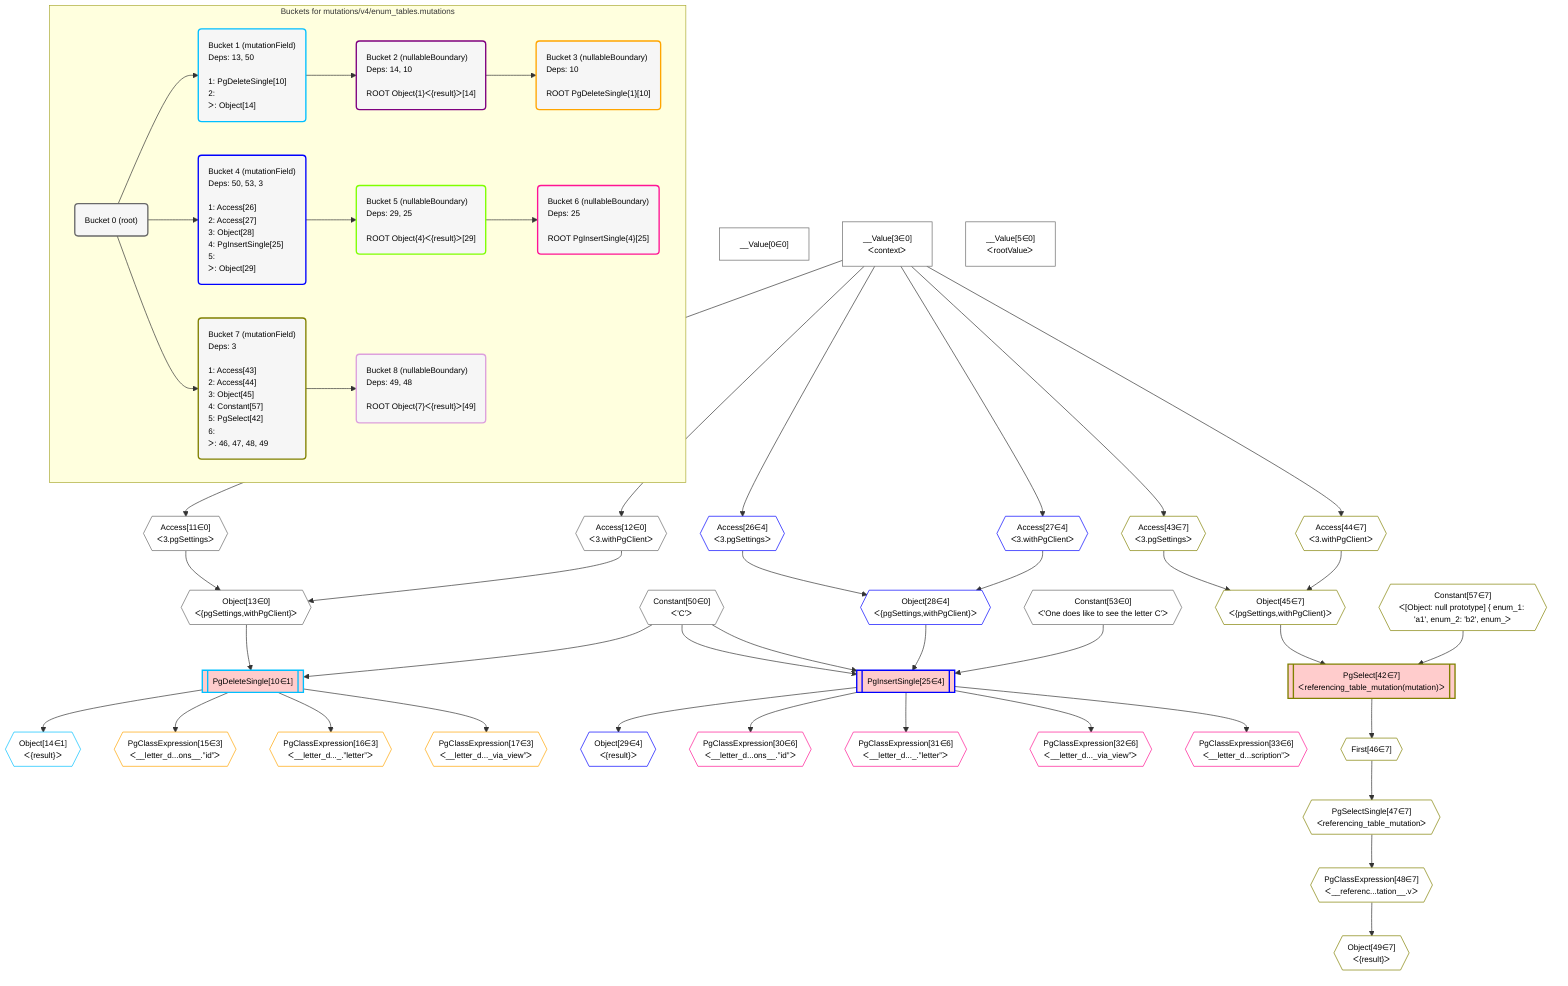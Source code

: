 %%{init: {'themeVariables': { 'fontSize': '12px'}}}%%
graph TD
    classDef path fill:#eee,stroke:#000,color:#000
    classDef plan fill:#fff,stroke-width:1px,color:#000
    classDef itemplan fill:#fff,stroke-width:2px,color:#000
    classDef unbatchedplan fill:#dff,stroke-width:1px,color:#000
    classDef sideeffectplan fill:#fcc,stroke-width:2px,color:#000
    classDef bucket fill:#f6f6f6,color:#000,stroke-width:2px,text-align:left


    %% define steps
    __Value0["__Value[0∈0]"]:::plan
    __Value3["__Value[3∈0]<br />ᐸcontextᐳ"]:::plan
    __Value5["__Value[5∈0]<br />ᐸrootValueᐳ"]:::plan
    Access11{{"Access[11∈0]<br />ᐸ3.pgSettingsᐳ"}}:::plan
    Access12{{"Access[12∈0]<br />ᐸ3.withPgClientᐳ"}}:::plan
    Object13{{"Object[13∈0]<br />ᐸ{pgSettings,withPgClient}ᐳ"}}:::plan
    Constant50{{"Constant[50∈0]<br />ᐸ'C'ᐳ"}}:::plan
    PgDeleteSingle10[["PgDeleteSingle[10∈1]"]]:::sideeffectplan
    Object14{{"Object[14∈1]<br />ᐸ{result}ᐳ"}}:::plan
    PgClassExpression15{{"PgClassExpression[15∈3]<br />ᐸ__letter_d...ons__.”id”ᐳ"}}:::plan
    PgClassExpression16{{"PgClassExpression[16∈3]<br />ᐸ__letter_d..._.”letter”ᐳ"}}:::plan
    PgClassExpression17{{"PgClassExpression[17∈3]<br />ᐸ__letter_d..._via_view”ᐳ"}}:::plan
    Access26{{"Access[26∈4]<br />ᐸ3.pgSettingsᐳ"}}:::plan
    Access27{{"Access[27∈4]<br />ᐸ3.withPgClientᐳ"}}:::plan
    Object28{{"Object[28∈4]<br />ᐸ{pgSettings,withPgClient}ᐳ"}}:::plan
    Constant53{{"Constant[53∈0]<br />ᐸ'One does like to see the letter C'ᐳ"}}:::plan
    PgInsertSingle25[["PgInsertSingle[25∈4]"]]:::sideeffectplan
    Object29{{"Object[29∈4]<br />ᐸ{result}ᐳ"}}:::plan
    PgClassExpression30{{"PgClassExpression[30∈6]<br />ᐸ__letter_d...ons__.”id”ᐳ"}}:::plan
    PgClassExpression31{{"PgClassExpression[31∈6]<br />ᐸ__letter_d..._.”letter”ᐳ"}}:::plan
    PgClassExpression32{{"PgClassExpression[32∈6]<br />ᐸ__letter_d..._via_view”ᐳ"}}:::plan
    PgClassExpression33{{"PgClassExpression[33∈6]<br />ᐸ__letter_d...scription”ᐳ"}}:::plan
    Access43{{"Access[43∈7]<br />ᐸ3.pgSettingsᐳ"}}:::plan
    Access44{{"Access[44∈7]<br />ᐸ3.withPgClientᐳ"}}:::plan
    Object45{{"Object[45∈7]<br />ᐸ{pgSettings,withPgClient}ᐳ"}}:::plan
    Constant57{{"Constant[57∈7]<br />ᐸ[Object: null prototype] { enum_1: 'a1', enum_2: 'b2', enum_ᐳ"}}:::plan
    PgSelect42[["PgSelect[42∈7]<br />ᐸreferencing_table_mutation(mutation)ᐳ"]]:::sideeffectplan
    First46{{"First[46∈7]"}}:::plan
    PgSelectSingle47{{"PgSelectSingle[47∈7]<br />ᐸreferencing_table_mutationᐳ"}}:::plan
    PgClassExpression48{{"PgClassExpression[48∈7]<br />ᐸ__referenc...tation__.vᐳ"}}:::plan
    Object49{{"Object[49∈7]<br />ᐸ{result}ᐳ"}}:::plan

    %% plan dependencies
    __Value3 --> Access11
    __Value3 --> Access12
    Access11 & Access12 --> Object13
    Object13 & Constant50 --> PgDeleteSingle10
    PgDeleteSingle10 --> Object14
    PgDeleteSingle10 --> PgClassExpression15
    PgDeleteSingle10 --> PgClassExpression16
    PgDeleteSingle10 --> PgClassExpression17
    __Value3 --> Access26
    __Value3 --> Access27
    Access26 & Access27 --> Object28
    Object28 & Constant50 & Constant50 & Constant53 --> PgInsertSingle25
    PgInsertSingle25 --> Object29
    PgInsertSingle25 --> PgClassExpression30
    PgInsertSingle25 --> PgClassExpression31
    PgInsertSingle25 --> PgClassExpression32
    PgInsertSingle25 --> PgClassExpression33
    __Value3 --> Access43
    __Value3 --> Access44
    Access43 & Access44 --> Object45
    Object45 & Constant57 --> PgSelect42
    PgSelect42 --> First46
    First46 --> PgSelectSingle47
    PgSelectSingle47 --> PgClassExpression48
    PgClassExpression48 --> Object49

    subgraph "Buckets for mutations/v4/enum_tables.mutations"
    Bucket0("Bucket 0 (root)"):::bucket
    classDef bucket0 stroke:#696969
    class Bucket0,__Value0,__Value3,__Value5,Access11,Access12,Object13,Constant50,Constant53 bucket0
    Bucket1("Bucket 1 (mutationField)<br />Deps: 13, 50<br /><br />1: PgDeleteSingle[10]<br />2: <br />ᐳ: Object[14]"):::bucket
    classDef bucket1 stroke:#00bfff
    class Bucket1,PgDeleteSingle10,Object14 bucket1
    Bucket2("Bucket 2 (nullableBoundary)<br />Deps: 14, 10<br /><br />ROOT Object{1}ᐸ{result}ᐳ[14]"):::bucket
    classDef bucket2 stroke:#7f007f
    class Bucket2 bucket2
    Bucket3("Bucket 3 (nullableBoundary)<br />Deps: 10<br /><br />ROOT PgDeleteSingle{1}[10]"):::bucket
    classDef bucket3 stroke:#ffa500
    class Bucket3,PgClassExpression15,PgClassExpression16,PgClassExpression17 bucket3
    Bucket4("Bucket 4 (mutationField)<br />Deps: 50, 53, 3<br /><br />1: Access[26]<br />2: Access[27]<br />3: Object[28]<br />4: PgInsertSingle[25]<br />5: <br />ᐳ: Object[29]"):::bucket
    classDef bucket4 stroke:#0000ff
    class Bucket4,PgInsertSingle25,Access26,Access27,Object28,Object29 bucket4
    Bucket5("Bucket 5 (nullableBoundary)<br />Deps: 29, 25<br /><br />ROOT Object{4}ᐸ{result}ᐳ[29]"):::bucket
    classDef bucket5 stroke:#7fff00
    class Bucket5 bucket5
    Bucket6("Bucket 6 (nullableBoundary)<br />Deps: 25<br /><br />ROOT PgInsertSingle{4}[25]"):::bucket
    classDef bucket6 stroke:#ff1493
    class Bucket6,PgClassExpression30,PgClassExpression31,PgClassExpression32,PgClassExpression33 bucket6
    Bucket7("Bucket 7 (mutationField)<br />Deps: 3<br /><br />1: Access[43]<br />2: Access[44]<br />3: Object[45]<br />4: Constant[57]<br />5: PgSelect[42]<br />6: <br />ᐳ: 46, 47, 48, 49"):::bucket
    classDef bucket7 stroke:#808000
    class Bucket7,PgSelect42,Access43,Access44,Object45,First46,PgSelectSingle47,PgClassExpression48,Object49,Constant57 bucket7
    Bucket8("Bucket 8 (nullableBoundary)<br />Deps: 49, 48<br /><br />ROOT Object{7}ᐸ{result}ᐳ[49]"):::bucket
    classDef bucket8 stroke:#dda0dd
    class Bucket8 bucket8
    Bucket0 --> Bucket1 & Bucket4 & Bucket7
    Bucket1 --> Bucket2
    Bucket2 --> Bucket3
    Bucket4 --> Bucket5
    Bucket5 --> Bucket6
    Bucket7 --> Bucket8
    end